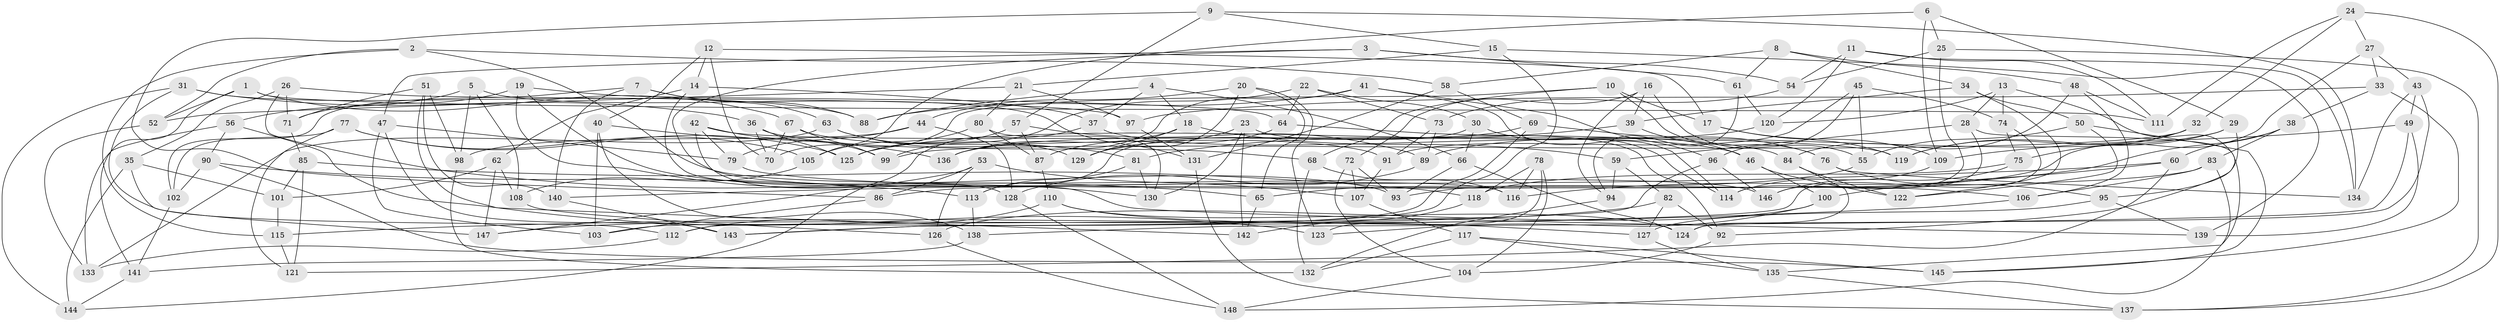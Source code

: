 // Generated by graph-tools (version 1.1) at 2025/03/03/09/25 03:03:03]
// undirected, 148 vertices, 296 edges
graph export_dot {
graph [start="1"]
  node [color=gray90,style=filled];
  1;
  2;
  3;
  4;
  5;
  6;
  7;
  8;
  9;
  10;
  11;
  12;
  13;
  14;
  15;
  16;
  17;
  18;
  19;
  20;
  21;
  22;
  23;
  24;
  25;
  26;
  27;
  28;
  29;
  30;
  31;
  32;
  33;
  34;
  35;
  36;
  37;
  38;
  39;
  40;
  41;
  42;
  43;
  44;
  45;
  46;
  47;
  48;
  49;
  50;
  51;
  52;
  53;
  54;
  55;
  56;
  57;
  58;
  59;
  60;
  61;
  62;
  63;
  64;
  65;
  66;
  67;
  68;
  69;
  70;
  71;
  72;
  73;
  74;
  75;
  76;
  77;
  78;
  79;
  80;
  81;
  82;
  83;
  84;
  85;
  86;
  87;
  88;
  89;
  90;
  91;
  92;
  93;
  94;
  95;
  96;
  97;
  98;
  99;
  100;
  101;
  102;
  103;
  104;
  105;
  106;
  107;
  108;
  109;
  110;
  111;
  112;
  113;
  114;
  115;
  116;
  117;
  118;
  119;
  120;
  121;
  122;
  123;
  124;
  125;
  126;
  127;
  128;
  129;
  130;
  131;
  132;
  133;
  134;
  135;
  136;
  137;
  138;
  139;
  140;
  141;
  142;
  143;
  144;
  145;
  146;
  147;
  148;
  1 -- 52;
  1 -- 141;
  1 -- 67;
  1 -- 111;
  2 -- 58;
  2 -- 146;
  2 -- 115;
  2 -- 52;
  3 -- 47;
  3 -- 61;
  3 -- 54;
  3 -- 116;
  4 -- 66;
  4 -- 88;
  4 -- 18;
  4 -- 37;
  5 -- 98;
  5 -- 131;
  5 -- 108;
  5 -- 56;
  6 -- 25;
  6 -- 109;
  6 -- 29;
  6 -- 105;
  7 -- 140;
  7 -- 63;
  7 -- 88;
  7 -- 102;
  8 -- 61;
  8 -- 58;
  8 -- 48;
  8 -- 34;
  9 -- 86;
  9 -- 57;
  9 -- 15;
  9 -- 134;
  10 -- 68;
  10 -- 70;
  10 -- 17;
  10 -- 76;
  11 -- 54;
  11 -- 120;
  11 -- 134;
  11 -- 111;
  12 -- 17;
  12 -- 40;
  12 -- 70;
  12 -- 14;
  13 -- 120;
  13 -- 28;
  13 -- 74;
  13 -- 92;
  14 -- 62;
  14 -- 37;
  14 -- 139;
  15 -- 139;
  15 -- 143;
  15 -- 21;
  16 -- 39;
  16 -- 55;
  16 -- 72;
  16 -- 94;
  17 -- 119;
  17 -- 109;
  18 -- 129;
  18 -- 59;
  18 -- 136;
  19 -- 71;
  19 -- 93;
  19 -- 130;
  19 -- 64;
  20 -- 44;
  20 -- 65;
  20 -- 123;
  20 -- 129;
  21 -- 97;
  21 -- 52;
  21 -- 80;
  22 -- 30;
  22 -- 73;
  22 -- 64;
  22 -- 99;
  23 -- 129;
  23 -- 130;
  23 -- 142;
  23 -- 92;
  24 -- 32;
  24 -- 27;
  24 -- 137;
  24 -- 111;
  25 -- 54;
  25 -- 114;
  25 -- 137;
  26 -- 35;
  26 -- 71;
  26 -- 97;
  26 -- 65;
  27 -- 93;
  27 -- 43;
  27 -- 33;
  28 -- 146;
  28 -- 59;
  28 -- 135;
  29 -- 95;
  29 -- 119;
  29 -- 89;
  30 -- 66;
  30 -- 114;
  30 -- 113;
  31 -- 144;
  31 -- 112;
  31 -- 36;
  31 -- 88;
  32 -- 75;
  32 -- 99;
  32 -- 119;
  33 -- 97;
  33 -- 145;
  33 -- 38;
  34 -- 50;
  34 -- 122;
  34 -- 39;
  35 -- 147;
  35 -- 144;
  35 -- 101;
  36 -- 68;
  36 -- 125;
  36 -- 70;
  37 -- 46;
  37 -- 144;
  38 -- 116;
  38 -- 83;
  38 -- 60;
  39 -- 46;
  39 -- 81;
  40 -- 136;
  40 -- 103;
  40 -- 138;
  41 -- 88;
  41 -- 96;
  41 -- 114;
  41 -- 136;
  42 -- 79;
  42 -- 119;
  42 -- 99;
  42 -- 128;
  43 -- 49;
  43 -- 124;
  43 -- 134;
  44 -- 98;
  44 -- 79;
  44 -- 128;
  45 -- 55;
  45 -- 91;
  45 -- 74;
  45 -- 96;
  46 -- 100;
  46 -- 122;
  47 -- 79;
  47 -- 143;
  47 -- 103;
  48 -- 84;
  48 -- 106;
  48 -- 111;
  49 -- 109;
  49 -- 138;
  49 -- 139;
  50 -- 55;
  50 -- 145;
  50 -- 122;
  51 -- 142;
  51 -- 98;
  51 -- 140;
  51 -- 71;
  52 -- 133;
  53 -- 86;
  53 -- 126;
  53 -- 107;
  53 -- 147;
  54 -- 73;
  55 -- 65;
  56 -- 133;
  56 -- 123;
  56 -- 90;
  57 -- 87;
  57 -- 89;
  57 -- 125;
  58 -- 69;
  58 -- 131;
  59 -- 94;
  59 -- 82;
  60 -- 140;
  60 -- 100;
  60 -- 121;
  61 -- 120;
  61 -- 94;
  62 -- 108;
  62 -- 101;
  62 -- 147;
  63 -- 129;
  63 -- 133;
  63 -- 81;
  64 -- 84;
  64 -- 87;
  65 -- 142;
  66 -- 124;
  66 -- 93;
  67 -- 99;
  67 -- 91;
  67 -- 70;
  68 -- 132;
  68 -- 116;
  69 -- 136;
  69 -- 76;
  69 -- 103;
  71 -- 85;
  72 -- 107;
  72 -- 104;
  72 -- 93;
  73 -- 89;
  73 -- 91;
  74 -- 75;
  74 -- 143;
  75 -- 118;
  75 -- 146;
  76 -- 134;
  76 -- 95;
  77 -- 121;
  77 -- 102;
  77 -- 105;
  77 -- 125;
  78 -- 104;
  78 -- 116;
  78 -- 123;
  78 -- 118;
  79 -- 106;
  80 -- 105;
  80 -- 130;
  80 -- 87;
  81 -- 113;
  81 -- 130;
  82 -- 127;
  82 -- 147;
  82 -- 92;
  83 -- 148;
  83 -- 106;
  83 -- 86;
  84 -- 124;
  84 -- 122;
  85 -- 118;
  85 -- 101;
  85 -- 121;
  86 -- 103;
  87 -- 110;
  89 -- 128;
  90 -- 113;
  90 -- 145;
  90 -- 102;
  91 -- 107;
  92 -- 104;
  94 -- 132;
  95 -- 139;
  95 -- 127;
  96 -- 112;
  96 -- 146;
  97 -- 131;
  98 -- 132;
  100 -- 123;
  100 -- 126;
  101 -- 115;
  102 -- 141;
  104 -- 148;
  105 -- 108;
  106 -- 115;
  107 -- 117;
  108 -- 126;
  109 -- 114;
  110 -- 112;
  110 -- 127;
  110 -- 124;
  112 -- 133;
  113 -- 138;
  115 -- 121;
  117 -- 135;
  117 -- 145;
  117 -- 132;
  118 -- 142;
  120 -- 125;
  126 -- 148;
  127 -- 135;
  128 -- 148;
  131 -- 137;
  135 -- 137;
  138 -- 141;
  140 -- 143;
  141 -- 144;
}
